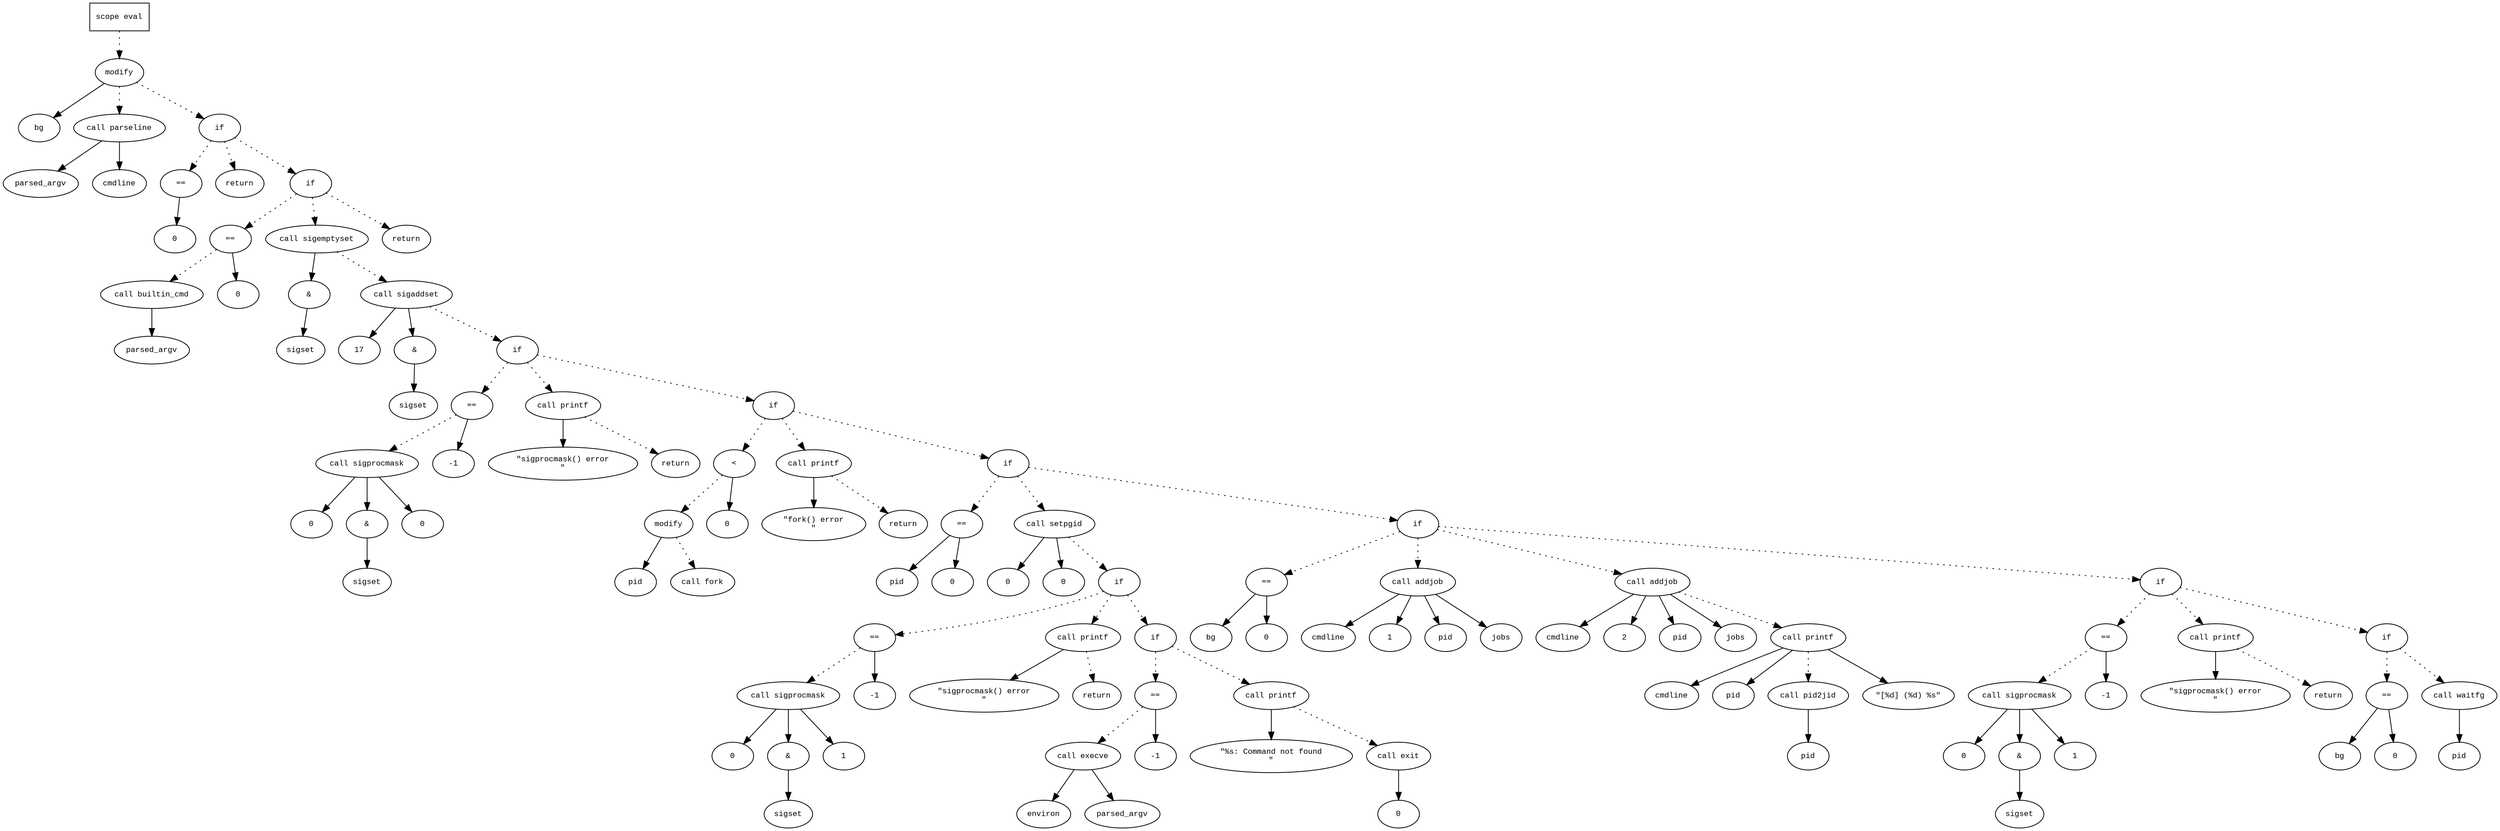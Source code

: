 digraph AST {
  graph [fontname="Times New Roman",fontsize=10];
  node  [fontname="Courier New",fontsize=10];
  edge  [fontname="Times New Roman",fontsize=10];

  node1 [label="scope eval",shape=box];
  node2 [label="modify",shape=ellipse];
  node3 [label="bg",shape=ellipse];
  node2 -> node3;
  node4 [label="call parseline",shape=ellipse];
  node5 [label="parsed_argv",shape=ellipse];
  node4 -> node5;
  node6 [label="cmdline",shape=ellipse];
  node4 -> node6;
  node2 -> node4 [style=dotted];
  node1 -> node2 [style=dotted];
  node7 [label="if",shape=ellipse];
  node2 -> node7 [style=dotted];
  node8 [label="==",shape=ellipse];
  node9 [label="0",shape=ellipse];
  node8 -> node9;
  node7 -> node8 [style=dotted];
  node10 [label="return",shape=ellipse];
  node7 -> node10 [style=dotted];
  node11 [label="if",shape=ellipse];
  node7 -> node11 [style=dotted];
  node12 [label="==",shape=ellipse];
  node13 [label="call builtin_cmd",shape=ellipse];
  node14 [label="parsed_argv",shape=ellipse];
  node13 -> node14;
  node12 -> node13 [style=dotted];
  node15 [label="0",shape=ellipse];
  node12 -> node15;
  node11 -> node12 [style=dotted];
  node16 [label="call sigemptyset",shape=ellipse];
  node17 [label="&",shape=ellipse];
  node16 -> node17;
  node18 [label="sigset",shape=ellipse];
  node17 -> node18;
  node11 -> node16 [style=dotted];
  node19 [label="call sigaddset",shape=ellipse];
  node20 [label="17",shape=ellipse];
  node19 -> node20;
  node21 [label="&",shape=ellipse];
  node19 -> node21;
  node22 [label="sigset",shape=ellipse];
  node21 -> node22;
  node16 -> node19 [style=dotted];
  node23 [label="if",shape=ellipse];
  node19 -> node23 [style=dotted];
  node24 [label="==",shape=ellipse];
  node25 [label="call sigprocmask",shape=ellipse];
  node26 [label="0",shape=ellipse];
  node25 -> node26;
  node27 [label="&",shape=ellipse];
  node25 -> node27;
  node28 [label="sigset",shape=ellipse];
  node27 -> node28;
  node29 [label="0",shape=ellipse];
  node25 -> node29;
  node24 -> node25 [style=dotted];
  node30 [label="-1",shape=ellipse];
  node24 -> node30;
  node23 -> node24 [style=dotted];
  node31 [label="call printf",shape=ellipse];
  node32 [label="\"sigprocmask() error
\"",shape=ellipse];
  node31 -> node32;
  node23 -> node31 [style=dotted];
  node33 [label="return",shape=ellipse];
  node31 -> node33 [style=dotted];
  node34 [label="if",shape=ellipse];
  node23 -> node34 [style=dotted];
  node35 [label="<",shape=ellipse];
  node36 [label="modify",shape=ellipse];
  node37 [label="pid",shape=ellipse];
  node36 -> node37;
  node38 [label="call fork",shape=ellipse];
  node36 -> node38 [style=dotted];
  node35 -> node36 [style=dotted];
  node39 [label="0",shape=ellipse];
  node35 -> node39;
  node34 -> node35 [style=dotted];
  node40 [label="call printf",shape=ellipse];
  node41 [label="\"fork() error
\"",shape=ellipse];
  node40 -> node41;
  node34 -> node40 [style=dotted];
  node42 [label="return",shape=ellipse];
  node40 -> node42 [style=dotted];
  node43 [label="if",shape=ellipse];
  node34 -> node43 [style=dotted];
  node44 [label="==",shape=ellipse];
  node45 [label="pid",shape=ellipse];
  node44 -> node45;
  node46 [label="0",shape=ellipse];
  node44 -> node46;
  node43 -> node44 [style=dotted];
  node47 [label="call setpgid",shape=ellipse];
  node48 [label="0",shape=ellipse];
  node47 -> node48;
  node49 [label="0",shape=ellipse];
  node47 -> node49;
  node43 -> node47 [style=dotted];
  node50 [label="if",shape=ellipse];
  node47 -> node50 [style=dotted];
  node51 [label="==",shape=ellipse];
  node52 [label="call sigprocmask",shape=ellipse];
  node53 [label="0",shape=ellipse];
  node52 -> node53;
  node54 [label="&",shape=ellipse];
  node52 -> node54;
  node55 [label="sigset",shape=ellipse];
  node54 -> node55;
  node56 [label="1",shape=ellipse];
  node52 -> node56;
  node51 -> node52 [style=dotted];
  node57 [label="-1",shape=ellipse];
  node51 -> node57;
  node50 -> node51 [style=dotted];
  node58 [label="call printf",shape=ellipse];
  node59 [label="\"sigprocmask() error
\"",shape=ellipse];
  node58 -> node59;
  node50 -> node58 [style=dotted];
  node60 [label="return",shape=ellipse];
  node58 -> node60 [style=dotted];
  node61 [label="if",shape=ellipse];
  node50 -> node61 [style=dotted];
  node62 [label="==",shape=ellipse];
  node63 [label="call execve",shape=ellipse];
  node64 [label="environ",shape=ellipse];
  node63 -> node64;
  node65 [label="parsed_argv",shape=ellipse];
  node63 -> node65;
  node62 -> node63 [style=dotted];
  node66 [label="-1",shape=ellipse];
  node62 -> node66;
  node61 -> node62 [style=dotted];
  node67 [label="call printf",shape=ellipse];
  node68 [label="\"%s: Command not found
\"",shape=ellipse];
  node67 -> node68;
  node61 -> node67 [style=dotted];
  node69 [label="call exit",shape=ellipse];
  node70 [label="0",shape=ellipse];
  node69 -> node70;
  node67 -> node69 [style=dotted];
  node71 [label="if",shape=ellipse];
  node43 -> node71 [style=dotted];
  node72 [label="==",shape=ellipse];
  node73 [label="bg",shape=ellipse];
  node72 -> node73;
  node74 [label="0",shape=ellipse];
  node72 -> node74;
  node71 -> node72 [style=dotted];
  node75 [label="call addjob",shape=ellipse];
  node76 [label="cmdline",shape=ellipse];
  node75 -> node76;
  node77 [label="1",shape=ellipse];
  node75 -> node77;
  node78 [label="pid",shape=ellipse];
  node75 -> node78;
  node79 [label="jobs",shape=ellipse];
  node75 -> node79;
  node71 -> node75 [style=dotted];
  node80 [label="call addjob",shape=ellipse];
  node81 [label="cmdline",shape=ellipse];
  node80 -> node81;
  node82 [label="2",shape=ellipse];
  node80 -> node82;
  node83 [label="pid",shape=ellipse];
  node80 -> node83;
  node84 [label="jobs",shape=ellipse];
  node80 -> node84;
  node71 -> node80 [style=dotted];
  node85 [label="call printf",shape=ellipse];
  node86 [label="cmdline",shape=ellipse];
  node85 -> node86;
  node87 [label="pid",shape=ellipse];
  node85 -> node87;
  node88 [label="call pid2jid",shape=ellipse];
  node89 [label="pid",shape=ellipse];
  node88 -> node89;
  node85 -> node88 [style=dotted];
  node90 [label="\"[%d] (%d) %s\"",shape=ellipse];
  node85 -> node90;
  node80 -> node85 [style=dotted];
  node91 [label="if",shape=ellipse];
  node71 -> node91 [style=dotted];
  node92 [label="==",shape=ellipse];
  node93 [label="call sigprocmask",shape=ellipse];
  node94 [label="0",shape=ellipse];
  node93 -> node94;
  node95 [label="&",shape=ellipse];
  node93 -> node95;
  node96 [label="sigset",shape=ellipse];
  node95 -> node96;
  node97 [label="1",shape=ellipse];
  node93 -> node97;
  node92 -> node93 [style=dotted];
  node98 [label="-1",shape=ellipse];
  node92 -> node98;
  node91 -> node92 [style=dotted];
  node99 [label="call printf",shape=ellipse];
  node100 [label="\"sigprocmask() error
\"",shape=ellipse];
  node99 -> node100;
  node91 -> node99 [style=dotted];
  node101 [label="return",shape=ellipse];
  node99 -> node101 [style=dotted];
  node102 [label="if",shape=ellipse];
  node91 -> node102 [style=dotted];
  node103 [label="==",shape=ellipse];
  node104 [label="bg",shape=ellipse];
  node103 -> node104;
  node105 [label="0",shape=ellipse];
  node103 -> node105;
  node102 -> node103 [style=dotted];
  node106 [label="call waitfg",shape=ellipse];
  node107 [label="pid",shape=ellipse];
  node106 -> node107;
  node102 -> node106 [style=dotted];
  node108 [label="return",shape=ellipse];
  node11 -> node108 [style=dotted];
} 